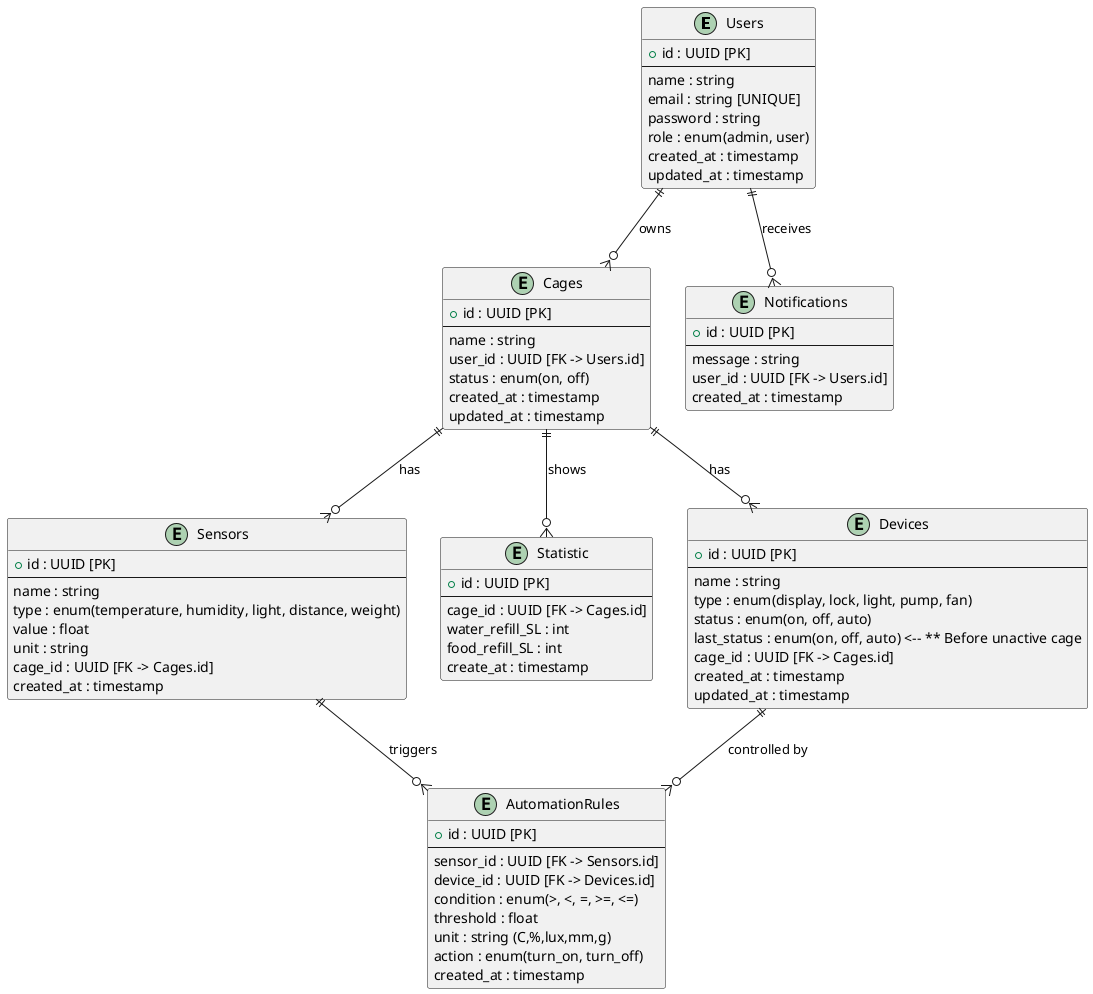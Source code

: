 @startuml ERD
entity "Users" as U {
  + id : UUID [PK]
  --
  name : string
  email : string [UNIQUE]
  password : string
  role : enum(admin, user)
  created_at : timestamp
  updated_at : timestamp
}

entity "Cages" as C {
  + id : UUID [PK]
  --
  name : string
  user_id : UUID [FK -> Users.id]
  status : enum(on, off)
  created_at : timestamp
  updated_at : timestamp
}

entity "Sensors" as S {
  + id : UUID [PK]
  --
  name : string
  type : enum(temperature, humidity, light, distance, weight)
  value : float
  unit : string
  cage_id : UUID [FK -> Cages.id]
  created_at : timestamp
}

entity "Statistic" as ST{
  + id : UUID [PK]
  --
  cage_id : UUID [FK -> Cages.id]
  water_refill_SL : int
  food_refill_SL : int
  create_at : timestamp
}

entity "Devices" as D {
  + id : UUID [PK]
  --
  name : string
  type : enum(display, lock, light, pump, fan)
  status : enum(on, off, auto)
  last_status : enum(on, off, auto) <-- ** Before unactive cage
  cage_id : UUID [FK -> Cages.id]
  created_at : timestamp
  updated_at : timestamp
}

entity "AutomationRules" as AR {
  + id : UUID [PK]
  --
  sensor_id : UUID [FK -> Sensors.id]
  device_id : UUID [FK -> Devices.id]
  condition : enum(>, <, =, >=, <=)
  threshold : float
  unit : string (C,%,lux,mm,g)
  action : enum(turn_on, turn_off)
  created_at : timestamp
}

entity "Notifications" as N {
  + id : UUID [PK]
  --
  message : string
  user_id : UUID [FK -> Users.id]
  created_at : timestamp
}

U ||--o{ C : "owns"
C ||--o{ S : "has"
C ||--o{ D : "has"
S ||--o{ AR : "triggers"
D ||--o{ AR : "controlled by"
U ||--o{ N : "receives"
C ||--o{ ST : "shows"
@enduml
